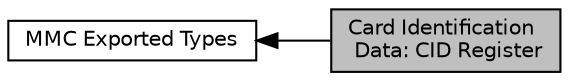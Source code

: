 digraph "Card Identification Data: CID Register"
{
  edge [fontname="Helvetica",fontsize="10",labelfontname="Helvetica",labelfontsize="10"];
  node [fontname="Helvetica",fontsize="10",shape=record];
  rankdir=LR;
  Node1 [label="MMC Exported Types",height=0.2,width=0.4,color="black", fillcolor="white", style="filled",URL="$group___m_m_c___exported___types.html"];
  Node0 [label="Card Identification\l Data: CID Register",height=0.2,width=0.4,color="black", fillcolor="grey75", style="filled", fontcolor="black"];
  Node1->Node0 [shape=plaintext, dir="back", style="solid"];
}

